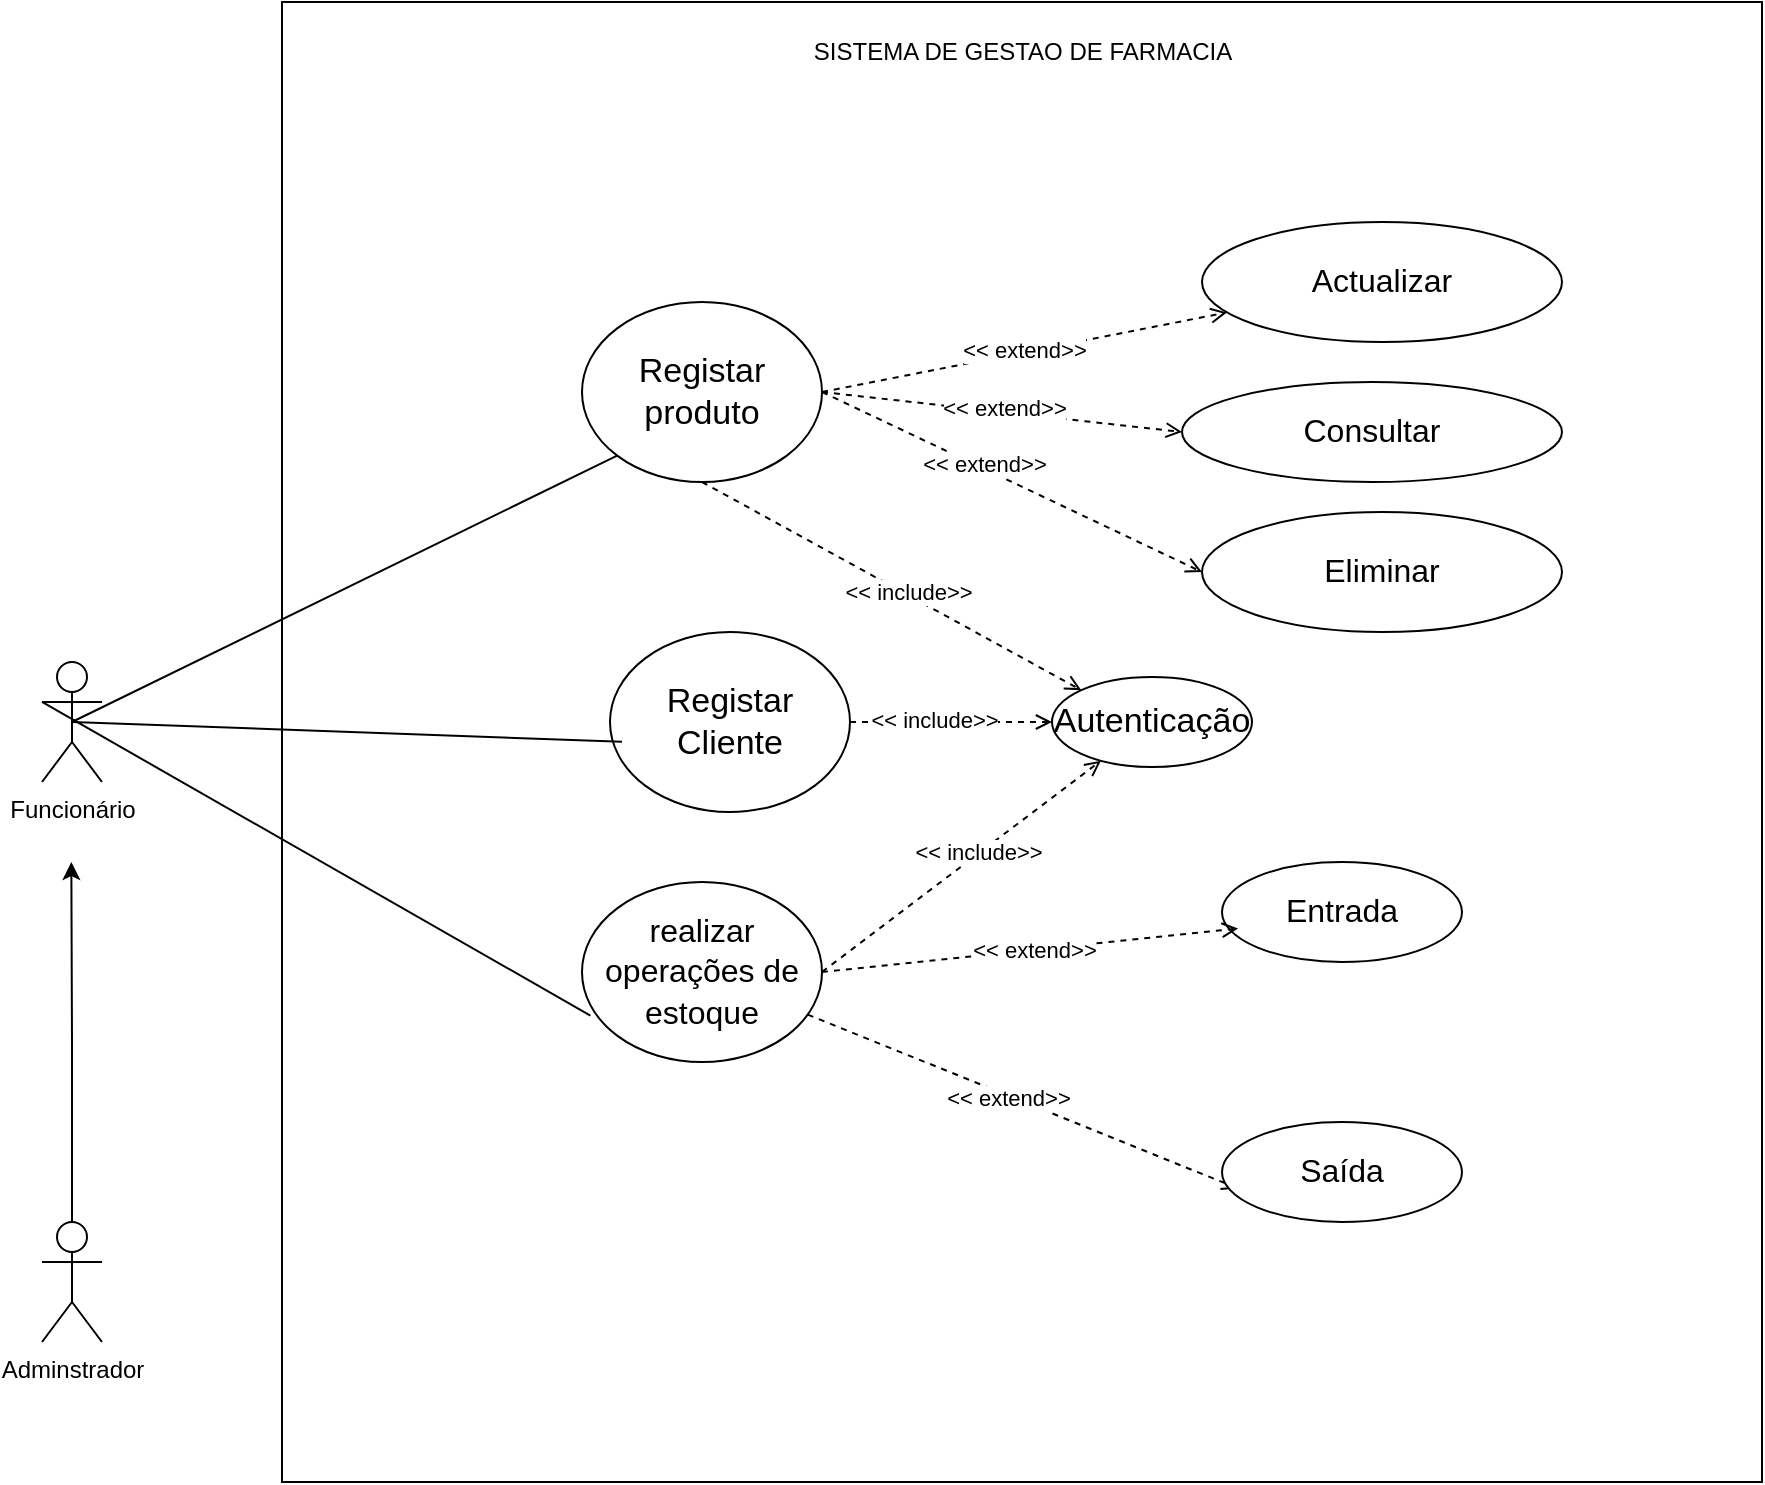 <mxfile version="24.8.3">
  <diagram name="Page-1" id="w5JS02DXAzdooUKlRMxg">
    <mxGraphModel dx="2591" dy="2191" grid="1" gridSize="10" guides="1" tooltips="1" connect="1" arrows="1" fold="1" page="1" pageScale="1" pageWidth="827" pageHeight="1169" math="0" shadow="0">
      <root>
        <mxCell id="0" />
        <mxCell id="1" parent="0" />
        <mxCell id="QK76FcHwoOdLv8DVT_cV-28" value="" style="whiteSpace=wrap;html=1;aspect=fixed;fillColor=none;" vertex="1" parent="1">
          <mxGeometry x="130" y="-50" width="740" height="740" as="geometry" />
        </mxCell>
        <mxCell id="QK76FcHwoOdLv8DVT_cV-18" style="rounded=0;orthogonalLoop=1;jettySize=auto;html=1;exitX=1;exitY=0.5;exitDx=0;exitDy=0;dashed=1;endArrow=open;endFill=0;" edge="1" parent="1" source="QK76FcHwoOdLv8DVT_cV-1" target="QK76FcHwoOdLv8DVT_cV-17">
          <mxGeometry relative="1" as="geometry" />
        </mxCell>
        <mxCell id="QK76FcHwoOdLv8DVT_cV-23" value="&amp;lt;&amp;lt; extend&amp;gt;&amp;gt;" style="edgeLabel;html=1;align=center;verticalAlign=middle;resizable=0;points=[];" vertex="1" connectable="0" parent="QK76FcHwoOdLv8DVT_cV-18">
          <mxGeometry x="-0.003" y="1" relative="1" as="geometry">
            <mxPoint as="offset" />
          </mxGeometry>
        </mxCell>
        <mxCell id="QK76FcHwoOdLv8DVT_cV-21" style="rounded=0;orthogonalLoop=1;jettySize=auto;html=1;exitX=1;exitY=0.5;exitDx=0;exitDy=0;entryX=0;entryY=0.5;entryDx=0;entryDy=0;dashed=1;endArrow=open;endFill=0;" edge="1" parent="1" source="QK76FcHwoOdLv8DVT_cV-1" target="QK76FcHwoOdLv8DVT_cV-20">
          <mxGeometry relative="1" as="geometry" />
        </mxCell>
        <mxCell id="QK76FcHwoOdLv8DVT_cV-24" value="&amp;lt;&amp;lt; extend&amp;gt;&amp;gt;" style="edgeLabel;html=1;align=center;verticalAlign=middle;resizable=0;points=[];" vertex="1" connectable="0" parent="QK76FcHwoOdLv8DVT_cV-21">
          <mxGeometry x="0.007" y="2" relative="1" as="geometry">
            <mxPoint as="offset" />
          </mxGeometry>
        </mxCell>
        <mxCell id="QK76FcHwoOdLv8DVT_cV-22" style="rounded=0;orthogonalLoop=1;jettySize=auto;html=1;exitX=1;exitY=0.5;exitDx=0;exitDy=0;entryX=0;entryY=0.5;entryDx=0;entryDy=0;dashed=1;endArrow=open;endFill=0;" edge="1" parent="1" source="QK76FcHwoOdLv8DVT_cV-1" target="QK76FcHwoOdLv8DVT_cV-19">
          <mxGeometry relative="1" as="geometry" />
        </mxCell>
        <mxCell id="QK76FcHwoOdLv8DVT_cV-25" value="&amp;lt;&amp;lt; extend&amp;gt;&amp;gt;" style="edgeLabel;html=1;align=center;verticalAlign=middle;resizable=0;points=[];" vertex="1" connectable="0" parent="QK76FcHwoOdLv8DVT_cV-22">
          <mxGeometry x="-0.158" y="2" relative="1" as="geometry">
            <mxPoint as="offset" />
          </mxGeometry>
        </mxCell>
        <mxCell id="QK76FcHwoOdLv8DVT_cV-32" style="rounded=0;orthogonalLoop=1;jettySize=auto;html=1;exitX=0.5;exitY=1;exitDx=0;exitDy=0;entryX=0;entryY=0;entryDx=0;entryDy=0;endArrow=open;endFill=0;dashed=1;" edge="1" parent="1" source="QK76FcHwoOdLv8DVT_cV-1" target="QK76FcHwoOdLv8DVT_cV-31">
          <mxGeometry relative="1" as="geometry" />
        </mxCell>
        <mxCell id="QK76FcHwoOdLv8DVT_cV-35" value="&amp;lt;&amp;lt; include&amp;gt;&amp;gt;" style="edgeLabel;html=1;align=center;verticalAlign=middle;resizable=0;points=[];" vertex="1" connectable="0" parent="QK76FcHwoOdLv8DVT_cV-32">
          <mxGeometry x="0.075" y="1" relative="1" as="geometry">
            <mxPoint as="offset" />
          </mxGeometry>
        </mxCell>
        <mxCell id="QK76FcHwoOdLv8DVT_cV-1" value="Registar produto" style="ellipse;whiteSpace=wrap;html=1;fontSize=17;" vertex="1" parent="1">
          <mxGeometry x="280" y="100" width="120" height="90" as="geometry" />
        </mxCell>
        <mxCell id="QK76FcHwoOdLv8DVT_cV-5" style="rounded=0;orthogonalLoop=1;jettySize=auto;html=1;exitX=0.5;exitY=0.5;exitDx=0;exitDy=0;exitPerimeter=0;entryX=0;entryY=1;entryDx=0;entryDy=0;endArrow=none;endFill=0;" edge="1" parent="1" source="QK76FcHwoOdLv8DVT_cV-2" target="QK76FcHwoOdLv8DVT_cV-1">
          <mxGeometry relative="1" as="geometry">
            <mxPoint x="350" y="240" as="targetPoint" />
          </mxGeometry>
        </mxCell>
        <mxCell id="QK76FcHwoOdLv8DVT_cV-2" value="Funcionário" style="shape=umlActor;verticalLabelPosition=bottom;verticalAlign=top;html=1;outlineConnect=0;" vertex="1" parent="1">
          <mxGeometry x="10" y="280" width="30" height="60" as="geometry" />
        </mxCell>
        <mxCell id="QK76FcHwoOdLv8DVT_cV-7" style="edgeStyle=orthogonalEdgeStyle;rounded=0;orthogonalLoop=1;jettySize=auto;html=1;exitX=0.5;exitY=0.5;exitDx=0;exitDy=0;exitPerimeter=0;" edge="1" parent="1" source="QK76FcHwoOdLv8DVT_cV-6">
          <mxGeometry relative="1" as="geometry">
            <mxPoint x="24.667" y="380" as="targetPoint" />
          </mxGeometry>
        </mxCell>
        <mxCell id="QK76FcHwoOdLv8DVT_cV-6" value="Adminstrador" style="shape=umlActor;verticalLabelPosition=bottom;verticalAlign=top;html=1;outlineConnect=0;" vertex="1" parent="1">
          <mxGeometry x="10" y="560" width="30" height="60" as="geometry" />
        </mxCell>
        <mxCell id="QK76FcHwoOdLv8DVT_cV-33" style="rounded=0;orthogonalLoop=1;jettySize=auto;html=1;exitX=1;exitY=0.5;exitDx=0;exitDy=0;endArrow=open;endFill=0;dashed=1;" edge="1" parent="1" source="QK76FcHwoOdLv8DVT_cV-8" target="QK76FcHwoOdLv8DVT_cV-31">
          <mxGeometry relative="1" as="geometry" />
        </mxCell>
        <mxCell id="QK76FcHwoOdLv8DVT_cV-36" value="&amp;lt;&amp;lt; include&amp;gt;&amp;gt;" style="edgeLabel;html=1;align=center;verticalAlign=middle;resizable=0;points=[];" vertex="1" connectable="0" parent="QK76FcHwoOdLv8DVT_cV-33">
          <mxGeometry x="-0.172" y="1" relative="1" as="geometry">
            <mxPoint as="offset" />
          </mxGeometry>
        </mxCell>
        <mxCell id="QK76FcHwoOdLv8DVT_cV-8" value="Registar Cliente" style="ellipse;whiteSpace=wrap;html=1;fontSize=17;" vertex="1" parent="1">
          <mxGeometry x="294" y="265" width="120" height="90" as="geometry" />
        </mxCell>
        <mxCell id="QK76FcHwoOdLv8DVT_cV-9" style="rounded=0;orthogonalLoop=1;jettySize=auto;html=1;exitX=0.5;exitY=0.5;exitDx=0;exitDy=0;exitPerimeter=0;entryX=0.05;entryY=0.61;entryDx=0;entryDy=0;entryPerimeter=0;endArrow=none;endFill=0;" edge="1" parent="1" source="QK76FcHwoOdLv8DVT_cV-2" target="QK76FcHwoOdLv8DVT_cV-8">
          <mxGeometry relative="1" as="geometry" />
        </mxCell>
        <mxCell id="QK76FcHwoOdLv8DVT_cV-34" style="rounded=0;orthogonalLoop=1;jettySize=auto;html=1;exitX=1;exitY=0.5;exitDx=0;exitDy=0;endArrow=open;endFill=0;dashed=1;" edge="1" parent="1" source="QK76FcHwoOdLv8DVT_cV-10" target="QK76FcHwoOdLv8DVT_cV-31">
          <mxGeometry relative="1" as="geometry" />
        </mxCell>
        <mxCell id="QK76FcHwoOdLv8DVT_cV-37" value="&amp;lt;&amp;lt; include&amp;gt;&amp;gt;" style="edgeLabel;html=1;align=center;verticalAlign=middle;resizable=0;points=[];" vertex="1" connectable="0" parent="QK76FcHwoOdLv8DVT_cV-34">
          <mxGeometry x="0.124" y="1" relative="1" as="geometry">
            <mxPoint as="offset" />
          </mxGeometry>
        </mxCell>
        <mxCell id="QK76FcHwoOdLv8DVT_cV-10" value="&lt;span id=&quot;docs-internal-guid-8933e412-7fff-4376-d042-610fba11e0b7&quot;&gt;&lt;span style=&quot;font-size: 12pt; font-family: Lexend, sans-serif; background-color: transparent; font-variant-numeric: normal; font-variant-east-asian: normal; font-variant-alternates: normal; font-variant-position: normal; vertical-align: baseline; white-space-collapse: preserve;&quot;&gt;realizar operações de estoque&lt;/span&gt;&lt;/span&gt;" style="ellipse;whiteSpace=wrap;html=1;fontSize=17;" vertex="1" parent="1">
          <mxGeometry x="280" y="390" width="120" height="90" as="geometry" />
        </mxCell>
        <mxCell id="QK76FcHwoOdLv8DVT_cV-11" style="rounded=0;orthogonalLoop=1;jettySize=auto;html=1;exitX=0;exitY=0.333;exitDx=0;exitDy=0;exitPerimeter=0;entryX=0.035;entryY=0.742;entryDx=0;entryDy=0;entryPerimeter=0;endArrow=none;endFill=0;" edge="1" parent="1" source="QK76FcHwoOdLv8DVT_cV-2" target="QK76FcHwoOdLv8DVT_cV-10">
          <mxGeometry relative="1" as="geometry" />
        </mxCell>
        <mxCell id="QK76FcHwoOdLv8DVT_cV-12" value="&lt;span id=&quot;docs-internal-guid-8933e412-7fff-4376-d042-610fba11e0b7&quot;&gt;&lt;span style=&quot;font-size: 12pt; font-family: Lexend, sans-serif; background-color: transparent; font-variant-numeric: normal; font-variant-east-asian: normal; font-variant-alternates: normal; font-variant-position: normal; vertical-align: baseline; white-space-collapse: preserve;&quot;&gt;Entrada&lt;/span&gt;&lt;/span&gt;" style="ellipse;whiteSpace=wrap;html=1;fontSize=17;" vertex="1" parent="1">
          <mxGeometry x="600" y="380" width="120" height="50" as="geometry" />
        </mxCell>
        <mxCell id="QK76FcHwoOdLv8DVT_cV-13" style="rounded=0;orthogonalLoop=1;jettySize=auto;html=1;exitX=1;exitY=0.5;exitDx=0;exitDy=0;entryX=0.067;entryY=0.665;entryDx=0;entryDy=0;entryPerimeter=0;endArrow=open;endFill=0;dashed=1;" edge="1" parent="1" source="QK76FcHwoOdLv8DVT_cV-10" target="QK76FcHwoOdLv8DVT_cV-12">
          <mxGeometry relative="1" as="geometry" />
        </mxCell>
        <mxCell id="QK76FcHwoOdLv8DVT_cV-26" value="&amp;lt;&amp;lt; extend&amp;gt;&amp;gt;" style="edgeLabel;html=1;align=center;verticalAlign=middle;resizable=0;points=[];" vertex="1" connectable="0" parent="QK76FcHwoOdLv8DVT_cV-13">
          <mxGeometry x="0.019" relative="1" as="geometry">
            <mxPoint as="offset" />
          </mxGeometry>
        </mxCell>
        <mxCell id="QK76FcHwoOdLv8DVT_cV-14" style="rounded=0;orthogonalLoop=1;jettySize=auto;html=1;entryX=0.067;entryY=0.665;entryDx=0;entryDy=0;entryPerimeter=0;endArrow=open;endFill=0;dashed=1;" edge="1" target="QK76FcHwoOdLv8DVT_cV-15" parent="1" source="QK76FcHwoOdLv8DVT_cV-10">
          <mxGeometry relative="1" as="geometry">
            <mxPoint x="390" y="555" as="sourcePoint" />
          </mxGeometry>
        </mxCell>
        <mxCell id="QK76FcHwoOdLv8DVT_cV-27" value="&amp;lt;&amp;lt; extend&amp;gt;&amp;gt;" style="edgeLabel;html=1;align=center;verticalAlign=middle;resizable=0;points=[];" vertex="1" connectable="0" parent="QK76FcHwoOdLv8DVT_cV-14">
          <mxGeometry x="-0.065" y="-1" relative="1" as="geometry">
            <mxPoint as="offset" />
          </mxGeometry>
        </mxCell>
        <mxCell id="QK76FcHwoOdLv8DVT_cV-15" value="&lt;span id=&quot;docs-internal-guid-8933e412-7fff-4376-d042-610fba11e0b7&quot;&gt;&lt;span style=&quot;font-size: 12pt; font-family: Lexend, sans-serif; background-color: transparent; font-variant-numeric: normal; font-variant-east-asian: normal; font-variant-alternates: normal; font-variant-position: normal; vertical-align: baseline; white-space-collapse: preserve;&quot;&gt;Saída&lt;/span&gt;&lt;/span&gt;" style="ellipse;whiteSpace=wrap;html=1;fontSize=17;" vertex="1" parent="1">
          <mxGeometry x="600" y="510" width="120" height="50" as="geometry" />
        </mxCell>
        <mxCell id="QK76FcHwoOdLv8DVT_cV-17" value="&lt;span id=&quot;docs-internal-guid-8933e412-7fff-4376-d042-610fba11e0b7&quot;&gt;&lt;span style=&quot;font-size: 12pt; font-family: Lexend, sans-serif; background-color: transparent; font-variant-numeric: normal; font-variant-east-asian: normal; font-variant-alternates: normal; font-variant-position: normal; vertical-align: baseline; white-space-collapse: preserve;&quot;&gt;Actualizar&lt;/span&gt;&lt;/span&gt;" style="ellipse;whiteSpace=wrap;html=1;fontSize=17;" vertex="1" parent="1">
          <mxGeometry x="590" y="60" width="180" height="60" as="geometry" />
        </mxCell>
        <mxCell id="QK76FcHwoOdLv8DVT_cV-19" value="&lt;span id=&quot;docs-internal-guid-8933e412-7fff-4376-d042-610fba11e0b7&quot;&gt;&lt;span style=&quot;font-size: 12pt; font-family: Lexend, sans-serif; background-color: transparent; font-variant-numeric: normal; font-variant-east-asian: normal; font-variant-alternates: normal; font-variant-position: normal; vertical-align: baseline; white-space-collapse: preserve;&quot;&gt;Eliminar&lt;/span&gt;&lt;/span&gt;" style="ellipse;whiteSpace=wrap;html=1;fontSize=17;" vertex="1" parent="1">
          <mxGeometry x="590" y="205" width="180" height="60" as="geometry" />
        </mxCell>
        <mxCell id="QK76FcHwoOdLv8DVT_cV-20" value="&lt;span id=&quot;docs-internal-guid-8933e412-7fff-4376-d042-610fba11e0b7&quot;&gt;&lt;span style=&quot;font-size: 12pt; font-family: Lexend, sans-serif; background-color: transparent; font-variant-numeric: normal; font-variant-east-asian: normal; font-variant-alternates: normal; font-variant-position: normal; vertical-align: baseline; white-space-collapse: preserve;&quot;&gt;Consultar&lt;/span&gt;&lt;/span&gt;" style="ellipse;whiteSpace=wrap;html=1;fontSize=17;" vertex="1" parent="1">
          <mxGeometry x="580" y="140" width="190" height="50" as="geometry" />
        </mxCell>
        <mxCell id="QK76FcHwoOdLv8DVT_cV-29" value="SISTEMA DE GESTAO DE FARMACIA" style="text;html=1;align=center;verticalAlign=middle;resizable=0;points=[];autosize=1;strokeColor=none;fillColor=none;" vertex="1" parent="1">
          <mxGeometry x="385" y="-40" width="230" height="30" as="geometry" />
        </mxCell>
        <mxCell id="QK76FcHwoOdLv8DVT_cV-31" value="Autenticação" style="ellipse;whiteSpace=wrap;html=1;fontSize=17;" vertex="1" parent="1">
          <mxGeometry x="515" y="287.5" width="100" height="45" as="geometry" />
        </mxCell>
      </root>
    </mxGraphModel>
  </diagram>
</mxfile>
